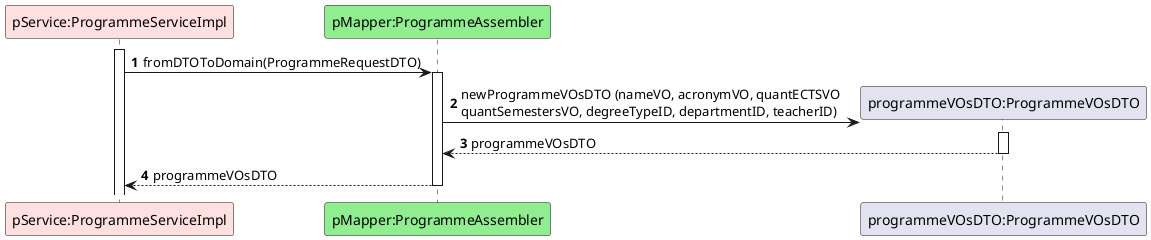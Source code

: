 @startuml
autonumber

participant "pService:ProgrammeServiceImpl" as PS #implementation
participant "pMapper:ProgrammeAssembler" as PA #lightgreen
participant "programmeVOsDTO:ProgrammeVOsDTO" as PDTO

activate PS
PS -> PA ++: fromDTOToDomain(ProgrammeRequestDTO)
PA -> PDTO**: newProgrammeVOsDTO (nameVO, acronymVO, quantECTSVO \nquantSemestersVO, degreeTypeID, departmentID, teacherID)
activate PDTO
PDTO --> PA--: programmeVOsDTO
PA --> PS--: programmeVOsDTO
@enduml